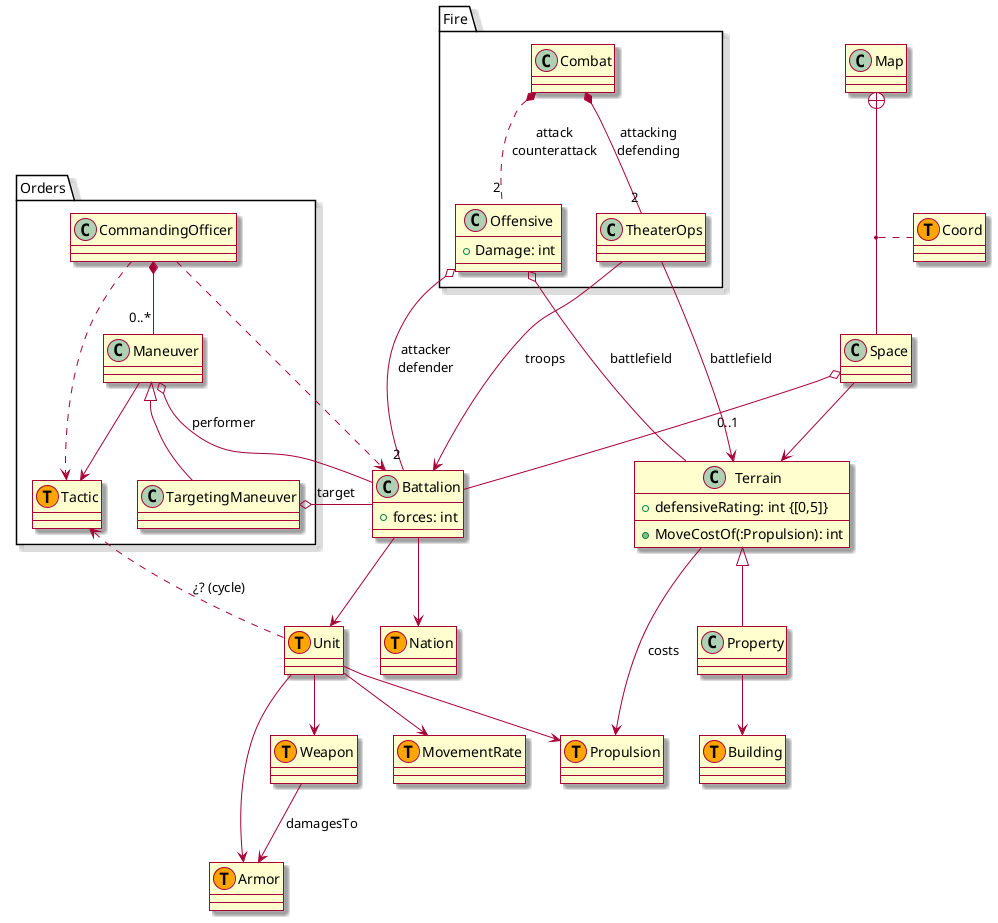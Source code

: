 ﻿@startuml
skin rose

class Propulsion <<(T, Orange)>>
class Terrain{
    +defensiveRating: int {[0,5]}
    +MoveCostOf(:Propulsion): int
}
class Building <<(T, Orange)>>
class Battalion{
    +forces: int
}
class Unit <<(T, Orange)>>
class MovementRate <<(T, Orange)>>
class Nation <<(T, Orange)>>
class Map
class Space
class Coord <<(T, orange)>>
class Armor <<(T, Orange)>>
class Weapon <<(T, Orange)>>

package Orders{
class Tactic <<(T, Orange)>>
class Maneuver
class TargetingManeuver
class CommandingOfficer
}

package Fire{
class Combat
class Offensive{
+Damage: int
}
class TheaterOps
}

Unit --> Propulsion
Unit --> MovementRate
Unit --> Armor
Map +-- Space
(Map, Space) .. Coord
Space --> Terrain
Terrain --> Propulsion : costs
Battalion --> Nation
Space o-- Battalion : 0..1
Battalion --> Unit
Property -u-|> Terrain
Property --> Building
Unit --> Weapon
Weapon --> Armor : damagesTo

Offensive o--- "2" Battalion : attacker\ndefender
Offensive o--- Terrain : battlefield

CommandingOfficer *-- "0..*" Maneuver

CommandingOfficer ..> Battalion
CommandingOfficer ..> Tactic
TargetingManeuver -u-|> Maneuver
TargetingManeuver o-- Battalion : target
Maneuver o-- Battalion : performer
Maneuver --> Tactic

Unit ..> Tactic : ¿? (cycle)

Combat *.. "2" Offensive : attack\ncounterattack
Combat *-- "2" TheaterOps : attacking\ndefending

TheaterOps --> Terrain : battlefield
TheaterOps --> Battalion : troops

@enduml